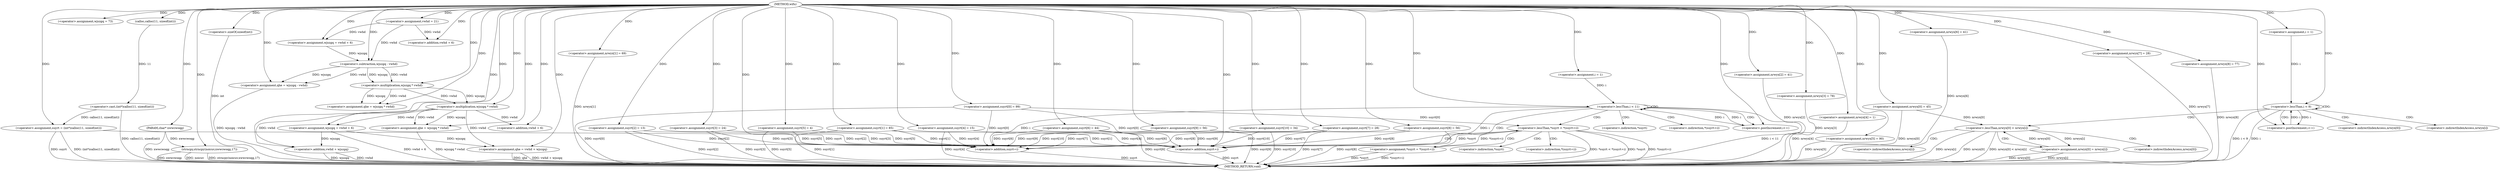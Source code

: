 digraph wifu {  
"3228180212899821595" [label = "(METHOD,wifu)" ]
"3228180212899821806" [label = "(METHOD_RETURN,void)" ]
"3228180212899821596" [label = "(PARAM,char* xwwcwoqg)" ]
"3228180212899821600" [label = "(<operator>.assignment,wjszgq = 73)" ]
"3228180212899821604" [label = "(<operator>.assignment,suyrt = (int*)calloc(11, sizeof(int)))" ]
"3228180212899821606" [label = "(<operator>.cast,(int*)calloc(11, sizeof(int)))" ]
"3228180212899821608" [label = "(calloc,calloc(11, sizeof(int)))" ]
"3228180212899821610" [label = "(<operator>.sizeOf,sizeof(int))" ]
"3228180212899821613" [label = "(<operator>.assignment,vwhd = 21)" ]
"3228180212899821616" [label = "(<operator>.assignment,suyrt[0] = 99)" ]
"3228180212899821621" [label = "(strncpy,strncpy(noicuv,xwwcwoqg,17))" ]
"3228180212899821626" [label = "(<operator>.assignment,wjszgq = vwhd + 6)" ]
"3228180212899821628" [label = "(<operator>.addition,vwhd + 6)" ]
"3228180212899821632" [label = "(<operator>.assignment,qhe = wjszgq - vwhd)" ]
"3228180212899821634" [label = "(<operator>.subtraction,wjszgq - vwhd)" ]
"3228180212899821637" [label = "(<operator>.assignment,suyrt[1] = 85)" ]
"3228180212899821642" [label = "(<operator>.assignment,suyrt[2] = 13)" ]
"3228180212899821647" [label = "(<operator>.assignment,suyrt[3] = 24)" ]
"3228180212899821652" [label = "(<operator>.assignment,qhe = wjszgq * vwhd)" ]
"3228180212899821654" [label = "(<operator>.multiplication,wjszgq * vwhd)" ]
"3228180212899821657" [label = "(<operator>.assignment,suyrt[4] = 15)" ]
"3228180212899821662" [label = "(<operator>.assignment,qhe = wjszgq * vwhd)" ]
"3228180212899821664" [label = "(<operator>.multiplication,wjszgq * vwhd)" ]
"3228180212899821667" [label = "(<operator>.assignment,nrwyx[0] = 45)" ]
"3228180212899821672" [label = "(<operator>.assignment,suyrt[5] = 4)" ]
"3228180212899821677" [label = "(<operator>.assignment,wjszgq = vwhd + 6)" ]
"3228180212899821679" [label = "(<operator>.addition,vwhd + 6)" ]
"3228180212899821682" [label = "(<operator>.assignment,nrwyx[1] = 69)" ]
"3228180212899821687" [label = "(<operator>.assignment,qhe = vwhd + wjszgq)" ]
"3228180212899821689" [label = "(<operator>.addition,vwhd + wjszgq)" ]
"3228180212899821692" [label = "(<operator>.assignment,suyrt[6] = 44)" ]
"3228180212899821697" [label = "(<operator>.assignment,nrwyx[2] = 41)" ]
"3228180212899821702" [label = "(<operator>.assignment,nrwyx[3] = 78)" ]
"3228180212899821707" [label = "(<operator>.assignment,suyrt[7] = 28)" ]
"3228180212899821712" [label = "(<operator>.assignment,suyrt[8] = 56)" ]
"3228180212899821717" [label = "(<operator>.assignment,suyrt[9] = 56)" ]
"3228180212899821722" [label = "(<operator>.assignment,suyrt[10] = 34)" ]
"3228180212899821729" [label = "(<operator>.assignment,i = 1)" ]
"3228180212899821732" [label = "(<operator>.lessThan,i < 11)" ]
"3228180212899821735" [label = "(<operator>.postIncrement,i++)" ]
"3228180212899821739" [label = "(<operator>.lessThan,*suyrt < *(suyrt+i))" ]
"3228180212899821743" [label = "(<operator>.addition,suyrt+i)" ]
"3228180212899821747" [label = "(<operator>.assignment,*suyrt = *(suyrt+i))" ]
"3228180212899821751" [label = "(<operator>.addition,suyrt+i)" ]
"3228180212899821754" [label = "(<operator>.assignment,nrwyx[4] = 1)" ]
"3228180212899821759" [label = "(<operator>.assignment,nrwyx[5] = 90)" ]
"3228180212899821764" [label = "(<operator>.assignment,nrwyx[6] = 41)" ]
"3228180212899821769" [label = "(<operator>.assignment,nrwyx[7] = 28)" ]
"3228180212899821774" [label = "(<operator>.assignment,nrwyx[8] = 77)" ]
"3228180212899821781" [label = "(<operator>.assignment,i = 1)" ]
"3228180212899821784" [label = "(<operator>.lessThan,i < 9)" ]
"3228180212899821787" [label = "(<operator>.postIncrement,i++)" ]
"3228180212899821791" [label = "(<operator>.lessThan,nrwyx[0] < nrwyx[i])" ]
"3228180212899821799" [label = "(<operator>.assignment,nrwyx[0] = nrwyx[i])" ]
"3228180212899821740" [label = "(<operator>.indirection,*suyrt)" ]
"3228180212899821742" [label = "(<operator>.indirection,*(suyrt+i))" ]
"3228180212899821748" [label = "(<operator>.indirection,*suyrt)" ]
"3228180212899821750" [label = "(<operator>.indirection,*(suyrt+i))" ]
"3228180212899821792" [label = "(<operator>.indirectIndexAccess,nrwyx[0])" ]
"3228180212899821795" [label = "(<operator>.indirectIndexAccess,nrwyx[i])" ]
"3228180212899821800" [label = "(<operator>.indirectIndexAccess,nrwyx[0])" ]
"3228180212899821803" [label = "(<operator>.indirectIndexAccess,nrwyx[i])" ]
  "3228180212899821621" -> "3228180212899821806"  [ label = "DDG: xwwcwoqg"] 
  "3228180212899821662" -> "3228180212899821806"  [ label = "DDG: wjszgq * vwhd"] 
  "3228180212899821751" -> "3228180212899821806"  [ label = "DDG: suyrt"] 
  "3228180212899821632" -> "3228180212899821806"  [ label = "DDG: wjszgq - vwhd"] 
  "3228180212899821689" -> "3228180212899821806"  [ label = "DDG: wjszgq"] 
  "3228180212899821799" -> "3228180212899821806"  [ label = "DDG: nrwyx[i]"] 
  "3228180212899821606" -> "3228180212899821806"  [ label = "DDG: calloc(11, sizeof(int))"] 
  "3228180212899821689" -> "3228180212899821806"  [ label = "DDG: vwhd"] 
  "3228180212899821657" -> "3228180212899821806"  [ label = "DDG: suyrt[4]"] 
  "3228180212899821604" -> "3228180212899821806"  [ label = "DDG: suyrt"] 
  "3228180212899821667" -> "3228180212899821806"  [ label = "DDG: nrwyx[0]"] 
  "3228180212899821677" -> "3228180212899821806"  [ label = "DDG: vwhd + 6"] 
  "3228180212899821692" -> "3228180212899821806"  [ label = "DDG: suyrt[6]"] 
  "3228180212899821712" -> "3228180212899821806"  [ label = "DDG: suyrt[8]"] 
  "3228180212899821637" -> "3228180212899821806"  [ label = "DDG: suyrt[1]"] 
  "3228180212899821702" -> "3228180212899821806"  [ label = "DDG: nrwyx[3]"] 
  "3228180212899821784" -> "3228180212899821806"  [ label = "DDG: i < 9"] 
  "3228180212899821682" -> "3228180212899821806"  [ label = "DDG: nrwyx[1]"] 
  "3228180212899821754" -> "3228180212899821806"  [ label = "DDG: nrwyx[4]"] 
  "3228180212899821764" -> "3228180212899821806"  [ label = "DDG: nrwyx[6]"] 
  "3228180212899821707" -> "3228180212899821806"  [ label = "DDG: suyrt[7]"] 
  "3228180212899821759" -> "3228180212899821806"  [ label = "DDG: nrwyx[5]"] 
  "3228180212899821769" -> "3228180212899821806"  [ label = "DDG: nrwyx[7]"] 
  "3228180212899821687" -> "3228180212899821806"  [ label = "DDG: qhe"] 
  "3228180212899821672" -> "3228180212899821806"  [ label = "DDG: suyrt[5]"] 
  "3228180212899821610" -> "3228180212899821806"  [ label = "DDG: int"] 
  "3228180212899821697" -> "3228180212899821806"  [ label = "DDG: nrwyx[2]"] 
  "3228180212899821717" -> "3228180212899821806"  [ label = "DDG: suyrt[9]"] 
  "3228180212899821722" -> "3228180212899821806"  [ label = "DDG: suyrt[10]"] 
  "3228180212899821739" -> "3228180212899821806"  [ label = "DDG: *suyrt < *(suyrt+i)"] 
  "3228180212899821791" -> "3228180212899821806"  [ label = "DDG: nrwyx[i]"] 
  "3228180212899821791" -> "3228180212899821806"  [ label = "DDG: nrwyx[0]"] 
  "3228180212899821747" -> "3228180212899821806"  [ label = "DDG: *(suyrt+i)"] 
  "3228180212899821604" -> "3228180212899821806"  [ label = "DDG: (int*)calloc(11, sizeof(int))"] 
  "3228180212899821743" -> "3228180212899821806"  [ label = "DDG: suyrt"] 
  "3228180212899821647" -> "3228180212899821806"  [ label = "DDG: suyrt[3]"] 
  "3228180212899821791" -> "3228180212899821806"  [ label = "DDG: nrwyx[0] < nrwyx[i]"] 
  "3228180212899821616" -> "3228180212899821806"  [ label = "DDG: suyrt[0]"] 
  "3228180212899821687" -> "3228180212899821806"  [ label = "DDG: vwhd + wjszgq"] 
  "3228180212899821799" -> "3228180212899821806"  [ label = "DDG: nrwyx[0]"] 
  "3228180212899821739" -> "3228180212899821806"  [ label = "DDG: *suyrt"] 
  "3228180212899821747" -> "3228180212899821806"  [ label = "DDG: *suyrt"] 
  "3228180212899821732" -> "3228180212899821806"  [ label = "DDG: i < 11"] 
  "3228180212899821596" -> "3228180212899821806"  [ label = "DDG: xwwcwoqg"] 
  "3228180212899821621" -> "3228180212899821806"  [ label = "DDG: noicuv"] 
  "3228180212899821739" -> "3228180212899821806"  [ label = "DDG: *(suyrt+i)"] 
  "3228180212899821774" -> "3228180212899821806"  [ label = "DDG: nrwyx[8]"] 
  "3228180212899821621" -> "3228180212899821806"  [ label = "DDG: strncpy(noicuv,xwwcwoqg,17)"] 
  "3228180212899821642" -> "3228180212899821806"  [ label = "DDG: suyrt[2]"] 
  "3228180212899821784" -> "3228180212899821806"  [ label = "DDG: i"] 
  "3228180212899821595" -> "3228180212899821596"  [ label = "DDG: "] 
  "3228180212899821595" -> "3228180212899821600"  [ label = "DDG: "] 
  "3228180212899821606" -> "3228180212899821604"  [ label = "DDG: calloc(11, sizeof(int))"] 
  "3228180212899821595" -> "3228180212899821604"  [ label = "DDG: "] 
  "3228180212899821608" -> "3228180212899821606"  [ label = "DDG: 11"] 
  "3228180212899821595" -> "3228180212899821608"  [ label = "DDG: "] 
  "3228180212899821595" -> "3228180212899821610"  [ label = "DDG: "] 
  "3228180212899821595" -> "3228180212899821613"  [ label = "DDG: "] 
  "3228180212899821595" -> "3228180212899821616"  [ label = "DDG: "] 
  "3228180212899821595" -> "3228180212899821621"  [ label = "DDG: "] 
  "3228180212899821596" -> "3228180212899821621"  [ label = "DDG: xwwcwoqg"] 
  "3228180212899821613" -> "3228180212899821626"  [ label = "DDG: vwhd"] 
  "3228180212899821595" -> "3228180212899821626"  [ label = "DDG: "] 
  "3228180212899821613" -> "3228180212899821628"  [ label = "DDG: vwhd"] 
  "3228180212899821595" -> "3228180212899821628"  [ label = "DDG: "] 
  "3228180212899821634" -> "3228180212899821632"  [ label = "DDG: wjszgq"] 
  "3228180212899821634" -> "3228180212899821632"  [ label = "DDG: vwhd"] 
  "3228180212899821595" -> "3228180212899821632"  [ label = "DDG: "] 
  "3228180212899821626" -> "3228180212899821634"  [ label = "DDG: wjszgq"] 
  "3228180212899821595" -> "3228180212899821634"  [ label = "DDG: "] 
  "3228180212899821613" -> "3228180212899821634"  [ label = "DDG: vwhd"] 
  "3228180212899821595" -> "3228180212899821637"  [ label = "DDG: "] 
  "3228180212899821595" -> "3228180212899821642"  [ label = "DDG: "] 
  "3228180212899821595" -> "3228180212899821647"  [ label = "DDG: "] 
  "3228180212899821654" -> "3228180212899821652"  [ label = "DDG: wjszgq"] 
  "3228180212899821654" -> "3228180212899821652"  [ label = "DDG: vwhd"] 
  "3228180212899821595" -> "3228180212899821652"  [ label = "DDG: "] 
  "3228180212899821634" -> "3228180212899821654"  [ label = "DDG: wjszgq"] 
  "3228180212899821595" -> "3228180212899821654"  [ label = "DDG: "] 
  "3228180212899821634" -> "3228180212899821654"  [ label = "DDG: vwhd"] 
  "3228180212899821595" -> "3228180212899821657"  [ label = "DDG: "] 
  "3228180212899821664" -> "3228180212899821662"  [ label = "DDG: wjszgq"] 
  "3228180212899821664" -> "3228180212899821662"  [ label = "DDG: vwhd"] 
  "3228180212899821595" -> "3228180212899821662"  [ label = "DDG: "] 
  "3228180212899821654" -> "3228180212899821664"  [ label = "DDG: wjszgq"] 
  "3228180212899821595" -> "3228180212899821664"  [ label = "DDG: "] 
  "3228180212899821654" -> "3228180212899821664"  [ label = "DDG: vwhd"] 
  "3228180212899821595" -> "3228180212899821667"  [ label = "DDG: "] 
  "3228180212899821595" -> "3228180212899821672"  [ label = "DDG: "] 
  "3228180212899821664" -> "3228180212899821677"  [ label = "DDG: vwhd"] 
  "3228180212899821595" -> "3228180212899821677"  [ label = "DDG: "] 
  "3228180212899821664" -> "3228180212899821679"  [ label = "DDG: vwhd"] 
  "3228180212899821595" -> "3228180212899821679"  [ label = "DDG: "] 
  "3228180212899821595" -> "3228180212899821682"  [ label = "DDG: "] 
  "3228180212899821595" -> "3228180212899821687"  [ label = "DDG: "] 
  "3228180212899821664" -> "3228180212899821687"  [ label = "DDG: vwhd"] 
  "3228180212899821677" -> "3228180212899821687"  [ label = "DDG: wjszgq"] 
  "3228180212899821595" -> "3228180212899821689"  [ label = "DDG: "] 
  "3228180212899821664" -> "3228180212899821689"  [ label = "DDG: vwhd"] 
  "3228180212899821677" -> "3228180212899821689"  [ label = "DDG: wjszgq"] 
  "3228180212899821595" -> "3228180212899821692"  [ label = "DDG: "] 
  "3228180212899821595" -> "3228180212899821697"  [ label = "DDG: "] 
  "3228180212899821595" -> "3228180212899821702"  [ label = "DDG: "] 
  "3228180212899821595" -> "3228180212899821707"  [ label = "DDG: "] 
  "3228180212899821595" -> "3228180212899821712"  [ label = "DDG: "] 
  "3228180212899821595" -> "3228180212899821717"  [ label = "DDG: "] 
  "3228180212899821595" -> "3228180212899821722"  [ label = "DDG: "] 
  "3228180212899821595" -> "3228180212899821729"  [ label = "DDG: "] 
  "3228180212899821729" -> "3228180212899821732"  [ label = "DDG: i"] 
  "3228180212899821735" -> "3228180212899821732"  [ label = "DDG: i"] 
  "3228180212899821595" -> "3228180212899821732"  [ label = "DDG: "] 
  "3228180212899821595" -> "3228180212899821735"  [ label = "DDG: "] 
  "3228180212899821732" -> "3228180212899821735"  [ label = "DDG: i"] 
  "3228180212899821616" -> "3228180212899821739"  [ label = "DDG: suyrt[0]"] 
  "3228180212899821747" -> "3228180212899821739"  [ label = "DDG: *suyrt"] 
  "3228180212899821692" -> "3228180212899821743"  [ label = "DDG: suyrt[6]"] 
  "3228180212899821707" -> "3228180212899821743"  [ label = "DDG: suyrt[7]"] 
  "3228180212899821672" -> "3228180212899821743"  [ label = "DDG: suyrt[5]"] 
  "3228180212899821647" -> "3228180212899821743"  [ label = "DDG: suyrt[3]"] 
  "3228180212899821616" -> "3228180212899821743"  [ label = "DDG: suyrt[0]"] 
  "3228180212899821642" -> "3228180212899821743"  [ label = "DDG: suyrt[2]"] 
  "3228180212899821657" -> "3228180212899821743"  [ label = "DDG: suyrt[4]"] 
  "3228180212899821604" -> "3228180212899821743"  [ label = "DDG: suyrt"] 
  "3228180212899821712" -> "3228180212899821743"  [ label = "DDG: suyrt[8]"] 
  "3228180212899821637" -> "3228180212899821743"  [ label = "DDG: suyrt[1]"] 
  "3228180212899821717" -> "3228180212899821743"  [ label = "DDG: suyrt[9]"] 
  "3228180212899821722" -> "3228180212899821743"  [ label = "DDG: suyrt[10]"] 
  "3228180212899821595" -> "3228180212899821743"  [ label = "DDG: "] 
  "3228180212899821732" -> "3228180212899821743"  [ label = "DDG: i"] 
  "3228180212899821739" -> "3228180212899821747"  [ label = "DDG: *(suyrt+i)"] 
  "3228180212899821657" -> "3228180212899821751"  [ label = "DDG: suyrt[4]"] 
  "3228180212899821692" -> "3228180212899821751"  [ label = "DDG: suyrt[6]"] 
  "3228180212899821707" -> "3228180212899821751"  [ label = "DDG: suyrt[7]"] 
  "3228180212899821672" -> "3228180212899821751"  [ label = "DDG: suyrt[5]"] 
  "3228180212899821647" -> "3228180212899821751"  [ label = "DDG: suyrt[3]"] 
  "3228180212899821616" -> "3228180212899821751"  [ label = "DDG: suyrt[0]"] 
  "3228180212899821642" -> "3228180212899821751"  [ label = "DDG: suyrt[2]"] 
  "3228180212899821712" -> "3228180212899821751"  [ label = "DDG: suyrt[8]"] 
  "3228180212899821637" -> "3228180212899821751"  [ label = "DDG: suyrt[1]"] 
  "3228180212899821717" -> "3228180212899821751"  [ label = "DDG: suyrt[9]"] 
  "3228180212899821722" -> "3228180212899821751"  [ label = "DDG: suyrt[10]"] 
  "3228180212899821595" -> "3228180212899821751"  [ label = "DDG: "] 
  "3228180212899821732" -> "3228180212899821751"  [ label = "DDG: i"] 
  "3228180212899821595" -> "3228180212899821754"  [ label = "DDG: "] 
  "3228180212899821595" -> "3228180212899821759"  [ label = "DDG: "] 
  "3228180212899821595" -> "3228180212899821764"  [ label = "DDG: "] 
  "3228180212899821595" -> "3228180212899821769"  [ label = "DDG: "] 
  "3228180212899821595" -> "3228180212899821774"  [ label = "DDG: "] 
  "3228180212899821595" -> "3228180212899821781"  [ label = "DDG: "] 
  "3228180212899821781" -> "3228180212899821784"  [ label = "DDG: i"] 
  "3228180212899821787" -> "3228180212899821784"  [ label = "DDG: i"] 
  "3228180212899821595" -> "3228180212899821784"  [ label = "DDG: "] 
  "3228180212899821784" -> "3228180212899821787"  [ label = "DDG: i"] 
  "3228180212899821595" -> "3228180212899821787"  [ label = "DDG: "] 
  "3228180212899821667" -> "3228180212899821791"  [ label = "DDG: nrwyx[0]"] 
  "3228180212899821799" -> "3228180212899821791"  [ label = "DDG: nrwyx[0]"] 
  "3228180212899821791" -> "3228180212899821799"  [ label = "DDG: nrwyx[i]"] 
  "3228180212899821732" -> "3228180212899821735"  [ label = "CDG: "] 
  "3228180212899821732" -> "3228180212899821743"  [ label = "CDG: "] 
  "3228180212899821732" -> "3228180212899821742"  [ label = "CDG: "] 
  "3228180212899821732" -> "3228180212899821739"  [ label = "CDG: "] 
  "3228180212899821732" -> "3228180212899821732"  [ label = "CDG: "] 
  "3228180212899821732" -> "3228180212899821740"  [ label = "CDG: "] 
  "3228180212899821739" -> "3228180212899821751"  [ label = "CDG: "] 
  "3228180212899821739" -> "3228180212899821750"  [ label = "CDG: "] 
  "3228180212899821739" -> "3228180212899821747"  [ label = "CDG: "] 
  "3228180212899821739" -> "3228180212899821748"  [ label = "CDG: "] 
  "3228180212899821784" -> "3228180212899821792"  [ label = "CDG: "] 
  "3228180212899821784" -> "3228180212899821795"  [ label = "CDG: "] 
  "3228180212899821784" -> "3228180212899821791"  [ label = "CDG: "] 
  "3228180212899821784" -> "3228180212899821784"  [ label = "CDG: "] 
  "3228180212899821784" -> "3228180212899821787"  [ label = "CDG: "] 
  "3228180212899821791" -> "3228180212899821799"  [ label = "CDG: "] 
  "3228180212899821791" -> "3228180212899821800"  [ label = "CDG: "] 
  "3228180212899821791" -> "3228180212899821803"  [ label = "CDG: "] 
}

